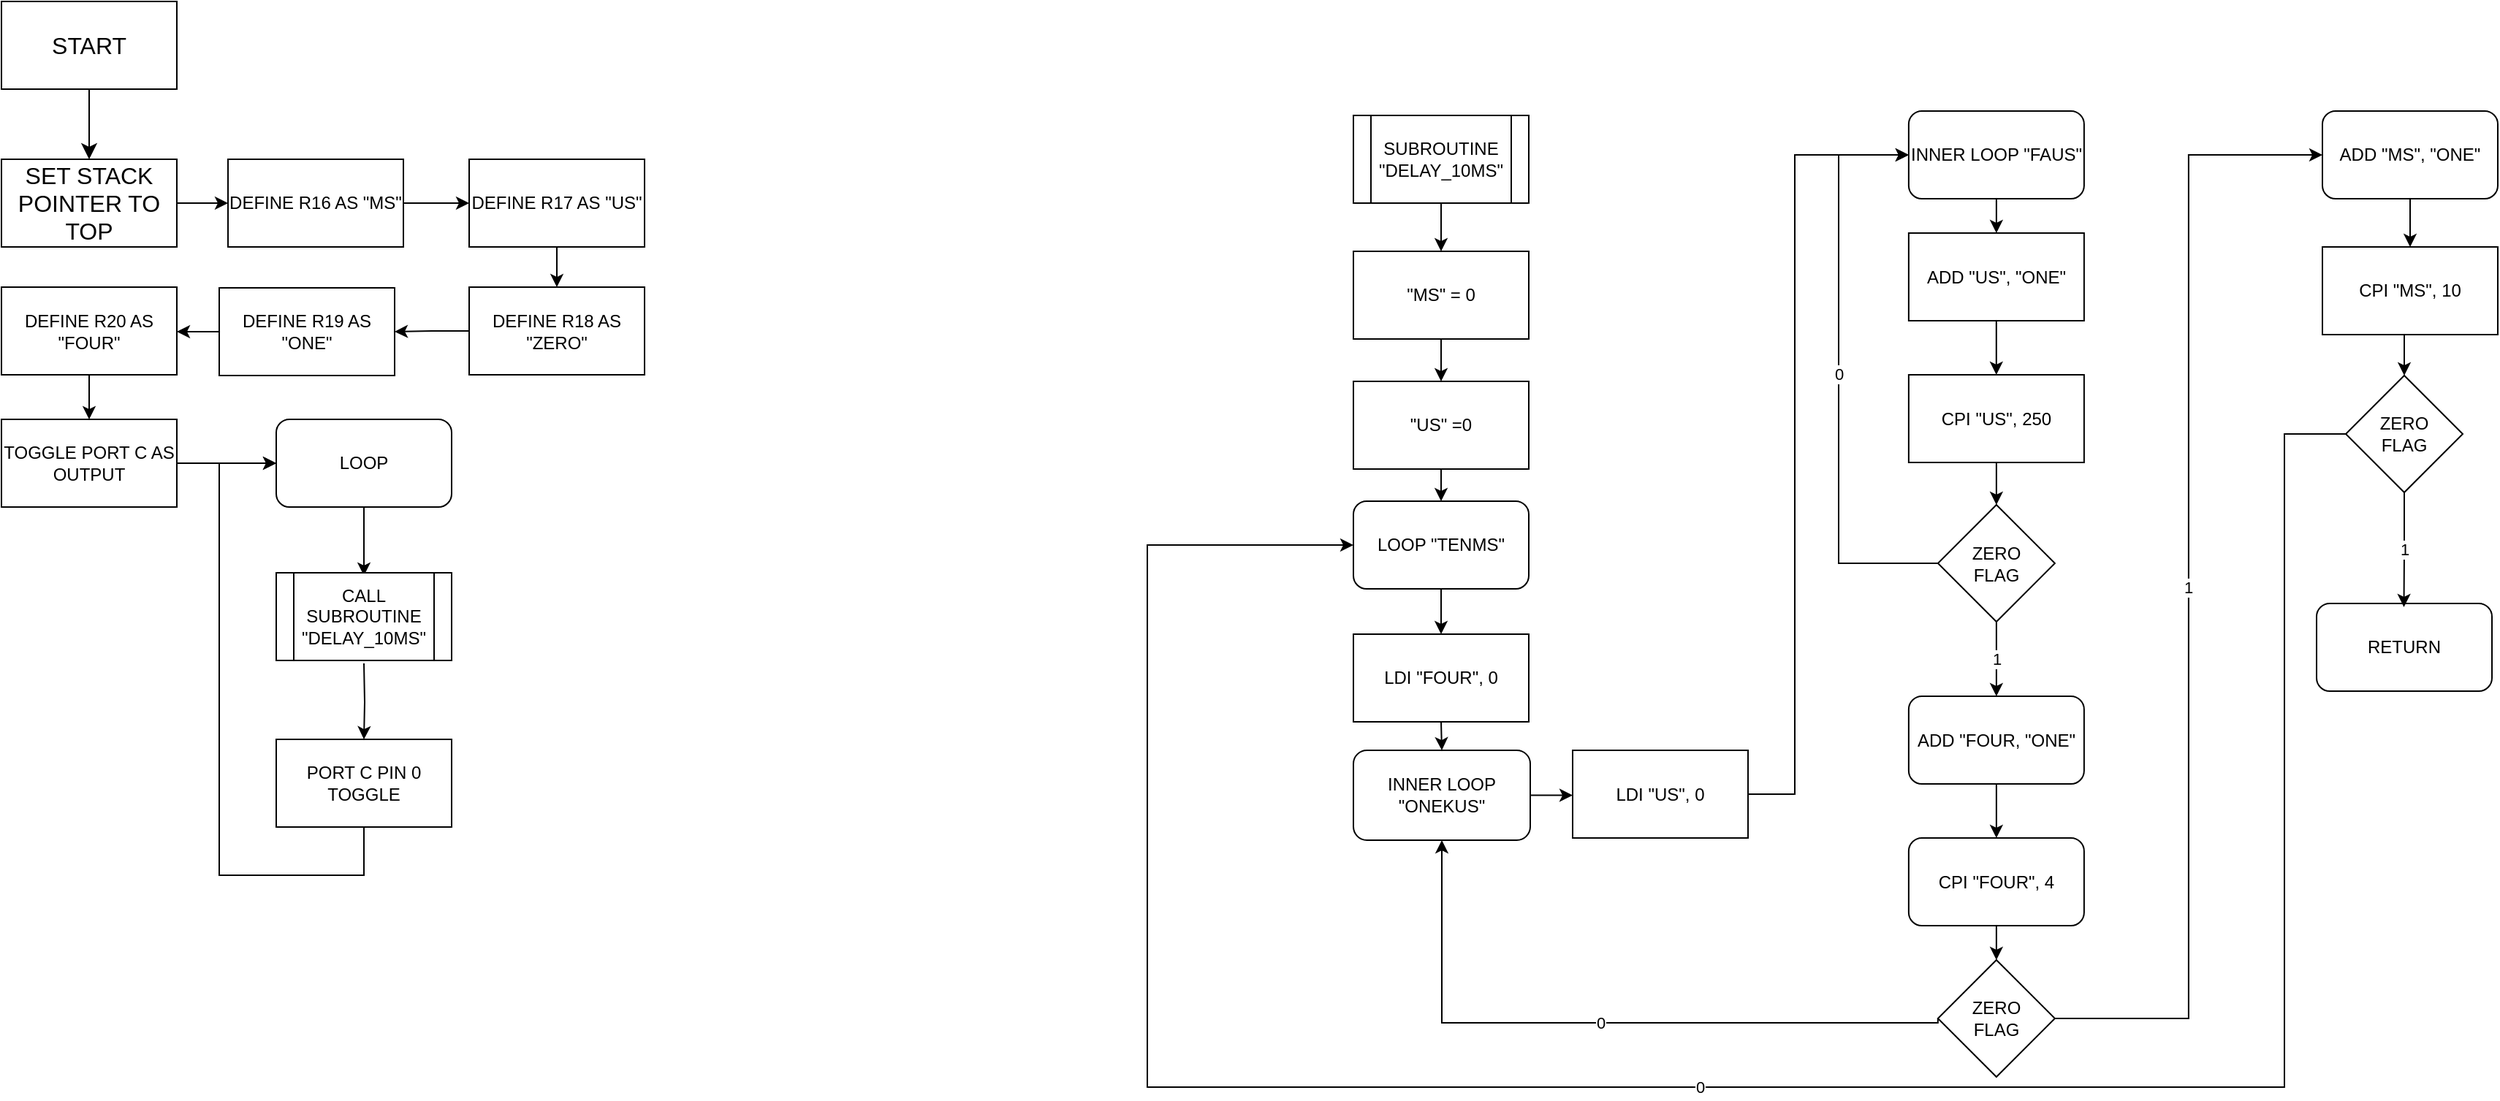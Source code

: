 <mxfile version="21.3.4" type="device">
  <diagram name="Page-1" id="3ypDUejHlMiuJBtHwcAK">
    <mxGraphModel dx="2318" dy="1056" grid="0" gridSize="10" guides="1" tooltips="1" connect="1" arrows="1" fold="1" page="0" pageScale="1" pageWidth="850" pageHeight="1100" math="0" shadow="0">
      <root>
        <mxCell id="0" />
        <mxCell id="1" parent="0" />
        <mxCell id="6ORwrMYwdx5H59GRjv5v-1" value="START" style="rounded=0;whiteSpace=wrap;html=1;fontSize=16;" parent="1" vertex="1">
          <mxGeometry x="-415" y="-266" width="120" height="60" as="geometry" />
        </mxCell>
        <mxCell id="6ORwrMYwdx5H59GRjv5v-2" value="" style="endArrow=classic;html=1;rounded=0;fontSize=12;startSize=8;endSize=8;curved=1;exitX=0.5;exitY=1;exitDx=0;exitDy=0;entryX=0.5;entryY=0;entryDx=0;entryDy=0;" parent="1" source="6ORwrMYwdx5H59GRjv5v-1" target="6ORwrMYwdx5H59GRjv5v-10" edge="1">
          <mxGeometry width="50" height="50" relative="1" as="geometry">
            <mxPoint x="-184" y="-68" as="sourcePoint" />
            <mxPoint x="-156" y="-258" as="targetPoint" />
          </mxGeometry>
        </mxCell>
        <mxCell id="kqetDRrKYlSn_8_gjOz4-103" style="edgeStyle=orthogonalEdgeStyle;rounded=0;orthogonalLoop=1;jettySize=auto;html=1;exitX=1;exitY=0.5;exitDx=0;exitDy=0;entryX=0;entryY=0.5;entryDx=0;entryDy=0;" edge="1" parent="1" source="6ORwrMYwdx5H59GRjv5v-10" target="kqetDRrKYlSn_8_gjOz4-31">
          <mxGeometry relative="1" as="geometry" />
        </mxCell>
        <mxCell id="6ORwrMYwdx5H59GRjv5v-10" value="SET STACK POINTER TO TOP" style="rounded=0;whiteSpace=wrap;html=1;fontSize=16;" parent="1" vertex="1">
          <mxGeometry x="-415" y="-158" width="120" height="60" as="geometry" />
        </mxCell>
        <mxCell id="kqetDRrKYlSn_8_gjOz4-16" style="edgeStyle=orthogonalEdgeStyle;rounded=0;orthogonalLoop=1;jettySize=auto;html=1;exitX=0.5;exitY=1;exitDx=0;exitDy=0;entryX=0.5;entryY=0;entryDx=0;entryDy=0;" edge="1" parent="1" source="kqetDRrKYlSn_8_gjOz4-12">
          <mxGeometry relative="1" as="geometry">
            <mxPoint x="-167" y="127" as="targetPoint" />
          </mxGeometry>
        </mxCell>
        <mxCell id="kqetDRrKYlSn_8_gjOz4-12" value="LOOP" style="rounded=1;whiteSpace=wrap;html=1;" vertex="1" parent="1">
          <mxGeometry x="-227" y="20" width="120" height="60" as="geometry" />
        </mxCell>
        <mxCell id="kqetDRrKYlSn_8_gjOz4-14" value="RETURN" style="rounded=1;whiteSpace=wrap;html=1;" vertex="1" parent="1">
          <mxGeometry x="1169" y="146" width="120" height="60" as="geometry" />
        </mxCell>
        <mxCell id="kqetDRrKYlSn_8_gjOz4-18" value="" style="edgeStyle=orthogonalEdgeStyle;rounded=0;orthogonalLoop=1;jettySize=auto;html=1;" edge="1" parent="1" target="kqetDRrKYlSn_8_gjOz4-17">
          <mxGeometry relative="1" as="geometry">
            <mxPoint x="-167" y="187" as="sourcePoint" />
          </mxGeometry>
        </mxCell>
        <mxCell id="kqetDRrKYlSn_8_gjOz4-19" style="edgeStyle=orthogonalEdgeStyle;rounded=0;orthogonalLoop=1;jettySize=auto;html=1;entryX=0;entryY=0.5;entryDx=0;entryDy=0;" edge="1" parent="1" source="kqetDRrKYlSn_8_gjOz4-17" target="kqetDRrKYlSn_8_gjOz4-12">
          <mxGeometry relative="1" as="geometry">
            <Array as="points">
              <mxPoint x="-167" y="332" />
              <mxPoint x="-266" y="332" />
              <mxPoint x="-266" y="50" />
            </Array>
          </mxGeometry>
        </mxCell>
        <mxCell id="kqetDRrKYlSn_8_gjOz4-17" value="PORT C PIN 0 TOGGLE" style="whiteSpace=wrap;html=1;rounded=0;" vertex="1" parent="1">
          <mxGeometry x="-227" y="239" width="120" height="60" as="geometry" />
        </mxCell>
        <mxCell id="kqetDRrKYlSn_8_gjOz4-21" value="CALL SUBROUTINE &quot;DELAY_10MS&quot;" style="shape=process;whiteSpace=wrap;html=1;backgroundOutline=1;" vertex="1" parent="1">
          <mxGeometry x="-227" y="125" width="120" height="60" as="geometry" />
        </mxCell>
        <mxCell id="kqetDRrKYlSn_8_gjOz4-73" style="edgeStyle=orthogonalEdgeStyle;rounded=0;orthogonalLoop=1;jettySize=auto;html=1;exitX=0.5;exitY=1;exitDx=0;exitDy=0;entryX=0.5;entryY=0;entryDx=0;entryDy=0;" edge="1" parent="1" source="kqetDRrKYlSn_8_gjOz4-23" target="kqetDRrKYlSn_8_gjOz4-28">
          <mxGeometry relative="1" as="geometry">
            <mxPoint x="570" y="-182" as="targetPoint" />
          </mxGeometry>
        </mxCell>
        <mxCell id="kqetDRrKYlSn_8_gjOz4-23" value="SUBROUTINE &quot;DELAY_10MS&quot;" style="shape=process;whiteSpace=wrap;html=1;backgroundOutline=1;" vertex="1" parent="1">
          <mxGeometry x="510" y="-188" width="120" height="60" as="geometry" />
        </mxCell>
        <mxCell id="kqetDRrKYlSn_8_gjOz4-93" style="edgeStyle=orthogonalEdgeStyle;rounded=0;orthogonalLoop=1;jettySize=auto;html=1;exitX=0.5;exitY=1;exitDx=0;exitDy=0;entryX=0.5;entryY=0;entryDx=0;entryDy=0;" edge="1" parent="1" source="kqetDRrKYlSn_8_gjOz4-24" target="kqetDRrKYlSn_8_gjOz4-92">
          <mxGeometry relative="1" as="geometry" />
        </mxCell>
        <mxCell id="kqetDRrKYlSn_8_gjOz4-24" value="LOOP &quot;TENMS&quot;" style="rounded=1;whiteSpace=wrap;html=1;" vertex="1" parent="1">
          <mxGeometry x="510" y="76" width="120" height="60" as="geometry" />
        </mxCell>
        <mxCell id="kqetDRrKYlSn_8_gjOz4-38" value="" style="edgeStyle=orthogonalEdgeStyle;rounded=0;orthogonalLoop=1;jettySize=auto;html=1;" edge="1" parent="1" source="kqetDRrKYlSn_8_gjOz4-28" target="kqetDRrKYlSn_8_gjOz4-37">
          <mxGeometry relative="1" as="geometry" />
        </mxCell>
        <mxCell id="kqetDRrKYlSn_8_gjOz4-28" value="&quot;MS&quot; = 0" style="rounded=0;whiteSpace=wrap;html=1;" vertex="1" parent="1">
          <mxGeometry x="510" y="-95" width="120" height="60" as="geometry" />
        </mxCell>
        <mxCell id="kqetDRrKYlSn_8_gjOz4-105" style="edgeStyle=orthogonalEdgeStyle;rounded=0;orthogonalLoop=1;jettySize=auto;html=1;exitX=1;exitY=0.5;exitDx=0;exitDy=0;entryX=0;entryY=0.5;entryDx=0;entryDy=0;" edge="1" parent="1" source="kqetDRrKYlSn_8_gjOz4-31" target="kqetDRrKYlSn_8_gjOz4-39">
          <mxGeometry relative="1" as="geometry" />
        </mxCell>
        <mxCell id="kqetDRrKYlSn_8_gjOz4-31" value="DEFINE R16 AS &quot;MS&quot;" style="rounded=0;whiteSpace=wrap;html=1;" vertex="1" parent="1">
          <mxGeometry x="-260" y="-158" width="120" height="60" as="geometry" />
        </mxCell>
        <mxCell id="kqetDRrKYlSn_8_gjOz4-101" style="edgeStyle=orthogonalEdgeStyle;rounded=0;orthogonalLoop=1;jettySize=auto;html=1;exitX=1;exitY=0.5;exitDx=0;exitDy=0;entryX=0;entryY=0.5;entryDx=0;entryDy=0;" edge="1" parent="1" source="kqetDRrKYlSn_8_gjOz4-32" target="kqetDRrKYlSn_8_gjOz4-94">
          <mxGeometry relative="1" as="geometry" />
        </mxCell>
        <mxCell id="kqetDRrKYlSn_8_gjOz4-32" value="INNER LOOP &quot;ONEKUS&quot;" style="rounded=1;whiteSpace=wrap;html=1;" vertex="1" parent="1">
          <mxGeometry x="510" y="246.5" width="121" height="61.5" as="geometry" />
        </mxCell>
        <mxCell id="kqetDRrKYlSn_8_gjOz4-54" value="" style="edgeStyle=orthogonalEdgeStyle;rounded=0;orthogonalLoop=1;jettySize=auto;html=1;" edge="1" parent="1" source="kqetDRrKYlSn_8_gjOz4-34" target="kqetDRrKYlSn_8_gjOz4-53">
          <mxGeometry relative="1" as="geometry" />
        </mxCell>
        <mxCell id="kqetDRrKYlSn_8_gjOz4-34" value="ADD &quot;US&quot;, &quot;ONE&quot;" style="rounded=0;whiteSpace=wrap;html=1;" vertex="1" parent="1">
          <mxGeometry x="889.94" y="-107.5" width="120" height="60" as="geometry" />
        </mxCell>
        <mxCell id="kqetDRrKYlSn_8_gjOz4-44" style="edgeStyle=orthogonalEdgeStyle;rounded=0;orthogonalLoop=1;jettySize=auto;html=1;exitX=0.5;exitY=1;exitDx=0;exitDy=0;entryX=0.5;entryY=0;entryDx=0;entryDy=0;" edge="1" parent="1" source="kqetDRrKYlSn_8_gjOz4-37" target="kqetDRrKYlSn_8_gjOz4-24">
          <mxGeometry relative="1" as="geometry" />
        </mxCell>
        <mxCell id="kqetDRrKYlSn_8_gjOz4-37" value="&quot;US&quot; =0" style="whiteSpace=wrap;html=1;rounded=0;" vertex="1" parent="1">
          <mxGeometry x="510" y="-6" width="120" height="60" as="geometry" />
        </mxCell>
        <mxCell id="kqetDRrKYlSn_8_gjOz4-106" style="edgeStyle=orthogonalEdgeStyle;rounded=0;orthogonalLoop=1;jettySize=auto;html=1;exitX=0.5;exitY=1;exitDx=0;exitDy=0;entryX=0.5;entryY=0;entryDx=0;entryDy=0;" edge="1" parent="1" source="kqetDRrKYlSn_8_gjOz4-39" target="kqetDRrKYlSn_8_gjOz4-48">
          <mxGeometry relative="1" as="geometry" />
        </mxCell>
        <mxCell id="kqetDRrKYlSn_8_gjOz4-39" value="DEFINE R17 AS &quot;US&quot;" style="whiteSpace=wrap;html=1;rounded=0;" vertex="1" parent="1">
          <mxGeometry x="-95" y="-158" width="120" height="60" as="geometry" />
        </mxCell>
        <mxCell id="kqetDRrKYlSn_8_gjOz4-107" style="edgeStyle=orthogonalEdgeStyle;rounded=0;orthogonalLoop=1;jettySize=auto;html=1;exitX=0;exitY=0.5;exitDx=0;exitDy=0;entryX=1;entryY=0.5;entryDx=0;entryDy=0;" edge="1" parent="1" source="kqetDRrKYlSn_8_gjOz4-48" target="kqetDRrKYlSn_8_gjOz4-50">
          <mxGeometry relative="1" as="geometry" />
        </mxCell>
        <mxCell id="kqetDRrKYlSn_8_gjOz4-48" value="DEFINE R18 AS &quot;ZERO&quot;" style="rounded=0;whiteSpace=wrap;html=1;" vertex="1" parent="1">
          <mxGeometry x="-95" y="-70.5" width="120" height="60" as="geometry" />
        </mxCell>
        <mxCell id="kqetDRrKYlSn_8_gjOz4-108" style="edgeStyle=orthogonalEdgeStyle;rounded=0;orthogonalLoop=1;jettySize=auto;html=1;exitX=0;exitY=0.5;exitDx=0;exitDy=0;entryX=1;entryY=0.5;entryDx=0;entryDy=0;" edge="1" parent="1" source="kqetDRrKYlSn_8_gjOz4-50" target="kqetDRrKYlSn_8_gjOz4-65">
          <mxGeometry relative="1" as="geometry" />
        </mxCell>
        <mxCell id="kqetDRrKYlSn_8_gjOz4-50" value="DEFINE R19 AS &quot;ONE&quot;" style="whiteSpace=wrap;html=1;rounded=0;" vertex="1" parent="1">
          <mxGeometry x="-266" y="-70" width="120" height="60" as="geometry" />
        </mxCell>
        <mxCell id="kqetDRrKYlSn_8_gjOz4-59" style="edgeStyle=orthogonalEdgeStyle;rounded=0;orthogonalLoop=1;jettySize=auto;html=1;exitX=0.5;exitY=1;exitDx=0;exitDy=0;entryX=0.5;entryY=0;entryDx=0;entryDy=0;" edge="1" parent="1" source="kqetDRrKYlSn_8_gjOz4-53" target="kqetDRrKYlSn_8_gjOz4-58">
          <mxGeometry relative="1" as="geometry" />
        </mxCell>
        <mxCell id="kqetDRrKYlSn_8_gjOz4-53" value="CPI &quot;US&quot;, 250" style="whiteSpace=wrap;html=1;rounded=0;" vertex="1" parent="1">
          <mxGeometry x="889.94" y="-10.5" width="120" height="60" as="geometry" />
        </mxCell>
        <mxCell id="kqetDRrKYlSn_8_gjOz4-90" style="edgeStyle=orthogonalEdgeStyle;rounded=0;orthogonalLoop=1;jettySize=auto;html=1;exitX=0.5;exitY=1;exitDx=0;exitDy=0;entryX=0.5;entryY=0;entryDx=0;entryDy=0;" edge="1" parent="1" source="kqetDRrKYlSn_8_gjOz4-57" target="kqetDRrKYlSn_8_gjOz4-34">
          <mxGeometry relative="1" as="geometry" />
        </mxCell>
        <mxCell id="kqetDRrKYlSn_8_gjOz4-57" value="INNER LOOP &quot;FAUS&quot;" style="rounded=1;whiteSpace=wrap;html=1;" vertex="1" parent="1">
          <mxGeometry x="889.94" y="-191" width="120" height="60" as="geometry" />
        </mxCell>
        <mxCell id="kqetDRrKYlSn_8_gjOz4-88" value="0" style="edgeStyle=orthogonalEdgeStyle;rounded=0;orthogonalLoop=1;jettySize=auto;html=1;exitX=0;exitY=0.5;exitDx=0;exitDy=0;entryX=0;entryY=0.5;entryDx=0;entryDy=0;" edge="1" parent="1" source="kqetDRrKYlSn_8_gjOz4-58" target="kqetDRrKYlSn_8_gjOz4-57">
          <mxGeometry relative="1" as="geometry">
            <Array as="points">
              <mxPoint x="842" y="118" />
              <mxPoint x="842" y="-161" />
            </Array>
          </mxGeometry>
        </mxCell>
        <mxCell id="kqetDRrKYlSn_8_gjOz4-91" value="1" style="edgeStyle=orthogonalEdgeStyle;rounded=0;orthogonalLoop=1;jettySize=auto;html=1;exitX=0.5;exitY=1;exitDx=0;exitDy=0;entryX=0.5;entryY=0;entryDx=0;entryDy=0;" edge="1" parent="1" source="kqetDRrKYlSn_8_gjOz4-58" target="kqetDRrKYlSn_8_gjOz4-64">
          <mxGeometry relative="1" as="geometry" />
        </mxCell>
        <mxCell id="kqetDRrKYlSn_8_gjOz4-58" value="ZERO&lt;br&gt;FLAG" style="rhombus;whiteSpace=wrap;html=1;" vertex="1" parent="1">
          <mxGeometry x="909.94" y="78.5" width="80" height="80" as="geometry" />
        </mxCell>
        <mxCell id="kqetDRrKYlSn_8_gjOz4-85" style="edgeStyle=orthogonalEdgeStyle;rounded=0;orthogonalLoop=1;jettySize=auto;html=1;exitX=0.5;exitY=1;exitDx=0;exitDy=0;entryX=0.5;entryY=0;entryDx=0;entryDy=0;" edge="1" parent="1" source="kqetDRrKYlSn_8_gjOz4-64" target="kqetDRrKYlSn_8_gjOz4-84">
          <mxGeometry relative="1" as="geometry" />
        </mxCell>
        <mxCell id="kqetDRrKYlSn_8_gjOz4-64" value="ADD &quot;FOUR, &quot;ONE&quot;" style="rounded=1;whiteSpace=wrap;html=1;" vertex="1" parent="1">
          <mxGeometry x="889.94" y="209.5" width="120" height="60" as="geometry" />
        </mxCell>
        <mxCell id="kqetDRrKYlSn_8_gjOz4-111" value="" style="edgeStyle=orthogonalEdgeStyle;rounded=0;orthogonalLoop=1;jettySize=auto;html=1;" edge="1" parent="1" source="kqetDRrKYlSn_8_gjOz4-65" target="kqetDRrKYlSn_8_gjOz4-110">
          <mxGeometry relative="1" as="geometry" />
        </mxCell>
        <mxCell id="kqetDRrKYlSn_8_gjOz4-65" value="DEFINE R20 AS &quot;FOUR&quot;" style="whiteSpace=wrap;html=1;rounded=0;" vertex="1" parent="1">
          <mxGeometry x="-415" y="-70.5" width="120" height="60" as="geometry" />
        </mxCell>
        <mxCell id="kqetDRrKYlSn_8_gjOz4-98" value="0" style="edgeStyle=orthogonalEdgeStyle;rounded=0;orthogonalLoop=1;jettySize=auto;html=1;exitX=0;exitY=0.5;exitDx=0;exitDy=0;entryX=0.5;entryY=1;entryDx=0;entryDy=0;" edge="1" parent="1" source="kqetDRrKYlSn_8_gjOz4-69" target="kqetDRrKYlSn_8_gjOz4-32">
          <mxGeometry relative="1" as="geometry">
            <Array as="points">
              <mxPoint x="910" y="433" />
              <mxPoint x="570" y="433" />
            </Array>
          </mxGeometry>
        </mxCell>
        <mxCell id="kqetDRrKYlSn_8_gjOz4-99" value="1" style="edgeStyle=orthogonalEdgeStyle;rounded=0;orthogonalLoop=1;jettySize=auto;html=1;exitX=1;exitY=0.5;exitDx=0;exitDy=0;entryX=0;entryY=0.5;entryDx=0;entryDy=0;" edge="1" parent="1" source="kqetDRrKYlSn_8_gjOz4-69" target="kqetDRrKYlSn_8_gjOz4-75">
          <mxGeometry relative="1" as="geometry" />
        </mxCell>
        <mxCell id="kqetDRrKYlSn_8_gjOz4-69" value="ZERO&lt;br&gt;FLAG" style="rhombus;whiteSpace=wrap;html=1;" vertex="1" parent="1">
          <mxGeometry x="909.94" y="390" width="80" height="80" as="geometry" />
        </mxCell>
        <mxCell id="kqetDRrKYlSn_8_gjOz4-83" style="edgeStyle=orthogonalEdgeStyle;rounded=0;orthogonalLoop=1;jettySize=auto;html=1;exitX=0.5;exitY=1;exitDx=0;exitDy=0;entryX=0.5;entryY=0;entryDx=0;entryDy=0;" edge="1" parent="1" source="kqetDRrKYlSn_8_gjOz4-75" target="kqetDRrKYlSn_8_gjOz4-78">
          <mxGeometry relative="1" as="geometry" />
        </mxCell>
        <mxCell id="kqetDRrKYlSn_8_gjOz4-75" value="ADD &quot;MS&quot;, &quot;ONE&quot;" style="rounded=1;whiteSpace=wrap;html=1;" vertex="1" parent="1">
          <mxGeometry x="1173" y="-191" width="120" height="60" as="geometry" />
        </mxCell>
        <mxCell id="kqetDRrKYlSn_8_gjOz4-77" style="edgeStyle=orthogonalEdgeStyle;rounded=0;orthogonalLoop=1;jettySize=auto;html=1;exitX=0.5;exitY=1;exitDx=0;exitDy=0;entryX=0.5;entryY=0;entryDx=0;entryDy=0;" edge="1" parent="1" source="kqetDRrKYlSn_8_gjOz4-78" target="kqetDRrKYlSn_8_gjOz4-79">
          <mxGeometry relative="1" as="geometry" />
        </mxCell>
        <mxCell id="kqetDRrKYlSn_8_gjOz4-78" value="CPI &quot;MS&quot;, 10" style="whiteSpace=wrap;html=1;rounded=0;" vertex="1" parent="1">
          <mxGeometry x="1173" y="-98" width="120" height="60" as="geometry" />
        </mxCell>
        <mxCell id="kqetDRrKYlSn_8_gjOz4-80" value="0" style="edgeStyle=orthogonalEdgeStyle;rounded=0;orthogonalLoop=1;jettySize=auto;html=1;exitX=0;exitY=0.5;exitDx=0;exitDy=0;entryX=0;entryY=0.5;entryDx=0;entryDy=0;" edge="1" parent="1" source="kqetDRrKYlSn_8_gjOz4-79" target="kqetDRrKYlSn_8_gjOz4-24">
          <mxGeometry relative="1" as="geometry">
            <mxPoint x="376.0" y="1307.5" as="targetPoint" />
            <Array as="points">
              <mxPoint x="1147" y="30" />
              <mxPoint x="1147" y="477" />
              <mxPoint x="369" y="477" />
              <mxPoint x="369" y="106" />
            </Array>
          </mxGeometry>
        </mxCell>
        <mxCell id="kqetDRrKYlSn_8_gjOz4-81" value="1" style="edgeStyle=orthogonalEdgeStyle;rounded=0;orthogonalLoop=1;jettySize=auto;html=1;exitX=0.5;exitY=1;exitDx=0;exitDy=0;" edge="1" parent="1" source="kqetDRrKYlSn_8_gjOz4-79">
          <mxGeometry relative="1" as="geometry">
            <mxPoint x="1228.75" y="148.5" as="targetPoint" />
          </mxGeometry>
        </mxCell>
        <mxCell id="kqetDRrKYlSn_8_gjOz4-79" value="ZERO&lt;br&gt;FLAG" style="rhombus;whiteSpace=wrap;html=1;" vertex="1" parent="1">
          <mxGeometry x="1189" y="-10" width="80" height="80" as="geometry" />
        </mxCell>
        <mxCell id="kqetDRrKYlSn_8_gjOz4-86" style="edgeStyle=orthogonalEdgeStyle;rounded=0;orthogonalLoop=1;jettySize=auto;html=1;exitX=0.5;exitY=1;exitDx=0;exitDy=0;entryX=0.5;entryY=0;entryDx=0;entryDy=0;" edge="1" parent="1" source="kqetDRrKYlSn_8_gjOz4-84" target="kqetDRrKYlSn_8_gjOz4-69">
          <mxGeometry relative="1" as="geometry" />
        </mxCell>
        <mxCell id="kqetDRrKYlSn_8_gjOz4-84" value="CPI &quot;FOUR&quot;, 4" style="rounded=1;whiteSpace=wrap;html=1;" vertex="1" parent="1">
          <mxGeometry x="889.94" y="306.5" width="120" height="60" as="geometry" />
        </mxCell>
        <mxCell id="kqetDRrKYlSn_8_gjOz4-102" style="edgeStyle=orthogonalEdgeStyle;rounded=0;orthogonalLoop=1;jettySize=auto;html=1;exitX=0.5;exitY=1;exitDx=0;exitDy=0;entryX=0.5;entryY=0;entryDx=0;entryDy=0;" edge="1" parent="1" source="kqetDRrKYlSn_8_gjOz4-92" target="kqetDRrKYlSn_8_gjOz4-32">
          <mxGeometry relative="1" as="geometry" />
        </mxCell>
        <mxCell id="kqetDRrKYlSn_8_gjOz4-92" value="LDI &quot;FOUR&quot;, 0" style="rounded=0;whiteSpace=wrap;html=1;" vertex="1" parent="1">
          <mxGeometry x="510" y="167" width="120" height="60" as="geometry" />
        </mxCell>
        <mxCell id="kqetDRrKYlSn_8_gjOz4-109" style="edgeStyle=orthogonalEdgeStyle;rounded=0;orthogonalLoop=1;jettySize=auto;html=1;exitX=1;exitY=0.5;exitDx=0;exitDy=0;entryX=0;entryY=0.5;entryDx=0;entryDy=0;" edge="1" parent="1" source="kqetDRrKYlSn_8_gjOz4-94" target="kqetDRrKYlSn_8_gjOz4-57">
          <mxGeometry relative="1" as="geometry">
            <Array as="points">
              <mxPoint x="812" y="276" />
              <mxPoint x="812" y="-161" />
            </Array>
          </mxGeometry>
        </mxCell>
        <mxCell id="kqetDRrKYlSn_8_gjOz4-94" value="LDI &quot;US&quot;, 0" style="rounded=0;whiteSpace=wrap;html=1;" vertex="1" parent="1">
          <mxGeometry x="660" y="246.5" width="120" height="60" as="geometry" />
        </mxCell>
        <mxCell id="kqetDRrKYlSn_8_gjOz4-112" style="edgeStyle=orthogonalEdgeStyle;rounded=0;orthogonalLoop=1;jettySize=auto;html=1;exitX=1;exitY=0.5;exitDx=0;exitDy=0;entryX=0;entryY=0.5;entryDx=0;entryDy=0;" edge="1" parent="1" source="kqetDRrKYlSn_8_gjOz4-110" target="kqetDRrKYlSn_8_gjOz4-12">
          <mxGeometry relative="1" as="geometry" />
        </mxCell>
        <mxCell id="kqetDRrKYlSn_8_gjOz4-110" value="TOGGLE PORT C AS OUTPUT" style="whiteSpace=wrap;html=1;rounded=0;" vertex="1" parent="1">
          <mxGeometry x="-415" y="20" width="120" height="60" as="geometry" />
        </mxCell>
      </root>
    </mxGraphModel>
  </diagram>
</mxfile>
